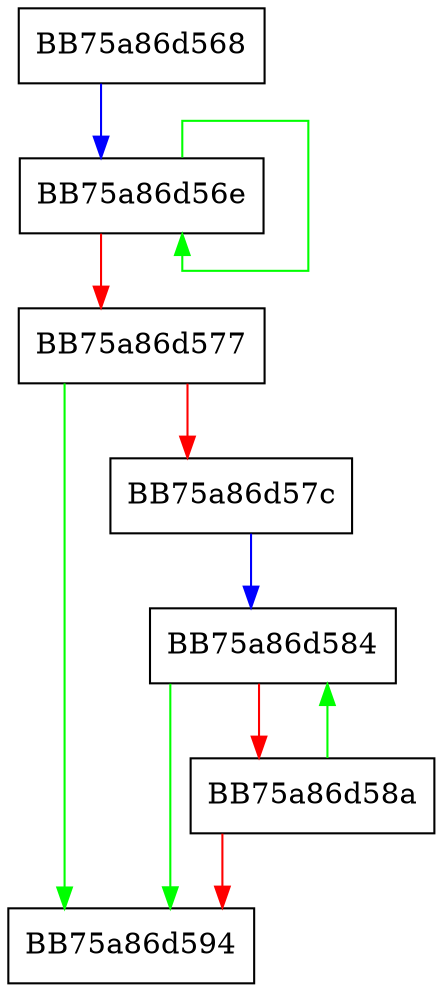 digraph MapStringLen {
  node [shape="box"];
  graph [splines=ortho];
  BB75a86d568 -> BB75a86d56e [color="blue"];
  BB75a86d56e -> BB75a86d56e [color="green"];
  BB75a86d56e -> BB75a86d577 [color="red"];
  BB75a86d577 -> BB75a86d594 [color="green"];
  BB75a86d577 -> BB75a86d57c [color="red"];
  BB75a86d57c -> BB75a86d584 [color="blue"];
  BB75a86d584 -> BB75a86d594 [color="green"];
  BB75a86d584 -> BB75a86d58a [color="red"];
  BB75a86d58a -> BB75a86d584 [color="green"];
  BB75a86d58a -> BB75a86d594 [color="red"];
}